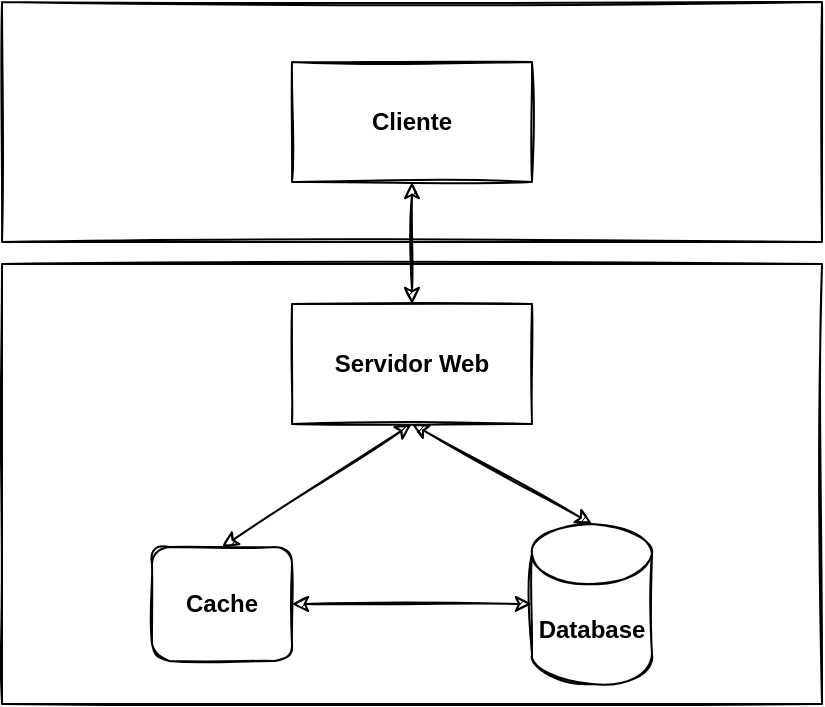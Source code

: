 <mxfile version="14.4.3" type="device"><diagram id="Ht1M8jgEwFfnCIfOTk4-" name="Web App Arch"><mxGraphModel dx="1028" dy="591" grid="1" gridSize="10" guides="1" tooltips="1" connect="1" arrows="1" fold="1" page="1" pageScale="1" pageWidth="1169" pageHeight="827" math="0" shadow="0"><root><mxCell id="0"/><mxCell id="1" parent="0"/><mxCell id="gEb63kY6CQBqyD7Z9hzd-1" value="&lt;b&gt;Cliente&lt;/b&gt;" style="whiteSpace=wrap;html=1;sketch=1;" vertex="1" parent="1"><mxGeometry x="510" y="99" width="120" height="60" as="geometry"/></mxCell><mxCell id="gEb63kY6CQBqyD7Z9hzd-2" value="&lt;b&gt;Servidor Web&lt;/b&gt;" style="whiteSpace=wrap;html=1;sketch=1;" vertex="1" parent="1"><mxGeometry x="510" y="220" width="120" height="60" as="geometry"/></mxCell><mxCell id="gEb63kY6CQBqyD7Z9hzd-3" value="&lt;b&gt;Database&lt;/b&gt;" style="shape=cylinder3;whiteSpace=wrap;html=1;boundedLbl=1;backgroundOutline=1;size=15;sketch=1;" vertex="1" parent="1"><mxGeometry x="630" y="330" width="60" height="80" as="geometry"/></mxCell><mxCell id="gEb63kY6CQBqyD7Z9hzd-12" value="" style="endArrow=classic;startArrow=classic;html=1;entryX=0.5;entryY=1;entryDx=0;entryDy=0;exitX=0.5;exitY=0;exitDx=0;exitDy=0;sketch=1;" edge="1" parent="1" source="gEb63kY6CQBqyD7Z9hzd-2" target="gEb63kY6CQBqyD7Z9hzd-1"><mxGeometry width="50" height="50" relative="1" as="geometry"><mxPoint x="550" y="210" as="sourcePoint"/><mxPoint x="600" y="160" as="targetPoint"/></mxGeometry></mxCell><mxCell id="gEb63kY6CQBqyD7Z9hzd-13" value="" style="endArrow=classic;startArrow=classic;html=1;entryX=0;entryY=0.5;entryDx=0;entryDy=0;entryPerimeter=0;sketch=1;" edge="1" parent="1" source="gEb63kY6CQBqyD7Z9hzd-15" target="gEb63kY6CQBqyD7Z9hzd-3"><mxGeometry width="50" height="50" relative="1" as="geometry"><mxPoint x="520" y="370.0" as="sourcePoint"/><mxPoint x="600" y="360" as="targetPoint"/></mxGeometry></mxCell><mxCell id="gEb63kY6CQBqyD7Z9hzd-15" value="&lt;b&gt;Cache&lt;/b&gt;" style="whiteSpace=wrap;html=1;sketch=1;rounded=1;glass=0;" vertex="1" parent="1"><mxGeometry x="440" y="341.5" width="70" height="57" as="geometry"/></mxCell><mxCell id="gEb63kY6CQBqyD7Z9hzd-16" value="" style="endArrow=classic;startArrow=classic;html=1;entryX=0.5;entryY=1;entryDx=0;entryDy=0;exitX=0.5;exitY=0;exitDx=0;exitDy=0;sketch=1;" edge="1" parent="1" source="gEb63kY6CQBqyD7Z9hzd-15" target="gEb63kY6CQBqyD7Z9hzd-2"><mxGeometry width="50" height="50" relative="1" as="geometry"><mxPoint x="520" y="340" as="sourcePoint"/><mxPoint x="570" y="290" as="targetPoint"/></mxGeometry></mxCell><mxCell id="gEb63kY6CQBqyD7Z9hzd-17" value="" style="endArrow=classic;startArrow=classic;html=1;entryX=0.5;entryY=1;entryDx=0;entryDy=0;exitX=0.5;exitY=0;exitDx=0;exitDy=0;exitPerimeter=0;sketch=1;" edge="1" parent="1" source="gEb63kY6CQBqyD7Z9hzd-3" target="gEb63kY6CQBqyD7Z9hzd-2"><mxGeometry width="50" height="50" relative="1" as="geometry"><mxPoint x="570" y="340" as="sourcePoint"/><mxPoint x="620" y="290" as="targetPoint"/></mxGeometry></mxCell><mxCell id="gEb63kY6CQBqyD7Z9hzd-18" value="" style="rounded=0;whiteSpace=wrap;html=1;glass=0;sketch=1;gradientColor=none;fillColor=none;" vertex="1" parent="1"><mxGeometry x="365" y="69" width="410" height="120" as="geometry"/></mxCell><mxCell id="gEb63kY6CQBqyD7Z9hzd-19" value="" style="rounded=0;whiteSpace=wrap;html=1;glass=0;sketch=1;gradientColor=none;fillColor=none;" vertex="1" parent="1"><mxGeometry x="365" y="200" width="410" height="220" as="geometry"/></mxCell></root></mxGraphModel></diagram></mxfile>